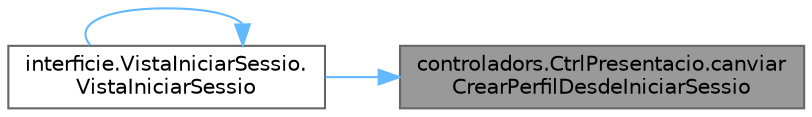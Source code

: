 digraph "controladors.CtrlPresentacio.canviarCrearPerfilDesdeIniciarSessio"
{
 // INTERACTIVE_SVG=YES
 // LATEX_PDF_SIZE
  bgcolor="transparent";
  edge [fontname=Helvetica,fontsize=10,labelfontname=Helvetica,labelfontsize=10];
  node [fontname=Helvetica,fontsize=10,shape=box,height=0.2,width=0.4];
  rankdir="RL";
  Node1 [id="Node000001",label="controladors.CtrlPresentacio.canviar\lCrearPerfilDesdeIniciarSessio",height=0.2,width=0.4,color="gray40", fillcolor="grey60", style="filled", fontcolor="black",tooltip="Canvia la vista des de VistaIniciarSessio a VistaCrearPerfil."];
  Node1 -> Node2 [id="edge1_Node000001_Node000002",dir="back",color="steelblue1",style="solid",tooltip=" "];
  Node2 [id="Node000002",label="interficie.VistaIniciarSessio.\lVistaIniciarSessio",height=0.2,width=0.4,color="grey40", fillcolor="white", style="filled",URL="$classinterficie_1_1_vista_iniciar_sessio.html#afc5613ff799374e1f28b0e885c6cc264",tooltip="Constructor que crea la vista d'iniciar sessió."];
  Node2 -> Node2 [id="edge2_Node000002_Node000002",dir="back",color="steelblue1",style="solid",tooltip=" "];
}
